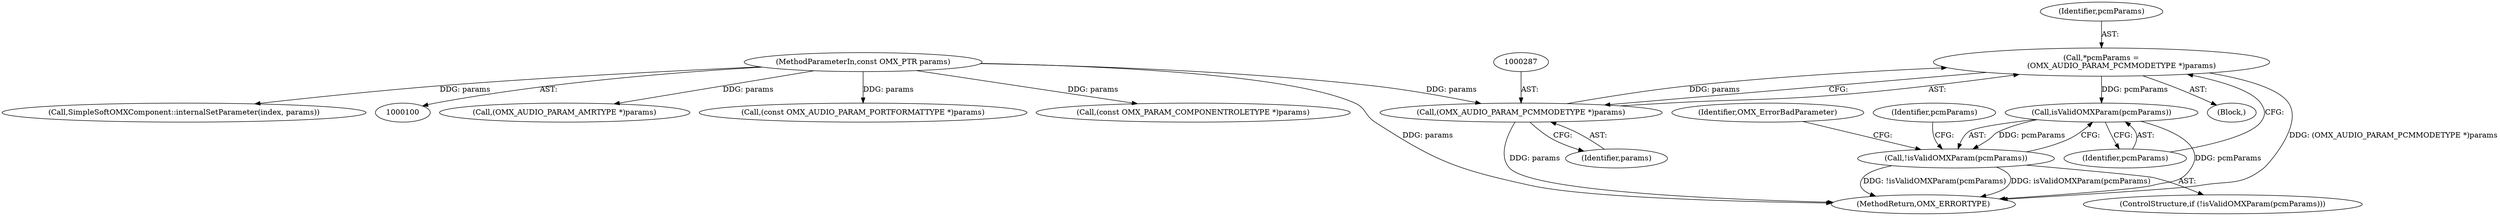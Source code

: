 digraph "0_Android_295c883fe3105b19bcd0f9e07d54c6b589fc5bff_9@pointer" {
"1000284" [label="(Call,*pcmParams =\n                 (OMX_AUDIO_PARAM_PCMMODETYPE *)params)"];
"1000286" [label="(Call,(OMX_AUDIO_PARAM_PCMMODETYPE *)params)"];
"1000102" [label="(MethodParameterIn,const OMX_PTR params)"];
"1000291" [label="(Call,isValidOMXParam(pcmParams))"];
"1000290" [label="(Call,!isValidOMXParam(pcmParams))"];
"1000205" [label="(Call,(OMX_AUDIO_PARAM_AMRTYPE *)params)"];
"1000289" [label="(ControlStructure,if (!isValidOMXParam(pcmParams)))"];
"1000292" [label="(Identifier,pcmParams)"];
"1000143" [label="(Call,(const OMX_AUDIO_PARAM_PORTFORMATTYPE *)params)"];
"1000295" [label="(Identifier,OMX_ErrorBadParameter)"];
"1000282" [label="(Block,)"];
"1000284" [label="(Call,*pcmParams =\n                 (OMX_AUDIO_PARAM_PCMMODETYPE *)params)"];
"1000329" [label="(MethodReturn,OMX_ERRORTYPE)"];
"1000285" [label="(Identifier,pcmParams)"];
"1000102" [label="(MethodParameterIn,const OMX_PTR params)"];
"1000112" [label="(Call,(const OMX_PARAM_COMPONENTROLETYPE *)params)"];
"1000286" [label="(Call,(OMX_AUDIO_PARAM_PCMMODETYPE *)params)"];
"1000290" [label="(Call,!isValidOMXParam(pcmParams))"];
"1000299" [label="(Identifier,pcmParams)"];
"1000291" [label="(Call,isValidOMXParam(pcmParams))"];
"1000288" [label="(Identifier,params)"];
"1000326" [label="(Call,SimpleSoftOMXComponent::internalSetParameter(index, params))"];
"1000284" -> "1000282"  [label="AST: "];
"1000284" -> "1000286"  [label="CFG: "];
"1000285" -> "1000284"  [label="AST: "];
"1000286" -> "1000284"  [label="AST: "];
"1000292" -> "1000284"  [label="CFG: "];
"1000284" -> "1000329"  [label="DDG: (OMX_AUDIO_PARAM_PCMMODETYPE *)params"];
"1000286" -> "1000284"  [label="DDG: params"];
"1000284" -> "1000291"  [label="DDG: pcmParams"];
"1000286" -> "1000288"  [label="CFG: "];
"1000287" -> "1000286"  [label="AST: "];
"1000288" -> "1000286"  [label="AST: "];
"1000286" -> "1000329"  [label="DDG: params"];
"1000102" -> "1000286"  [label="DDG: params"];
"1000102" -> "1000100"  [label="AST: "];
"1000102" -> "1000329"  [label="DDG: params"];
"1000102" -> "1000112"  [label="DDG: params"];
"1000102" -> "1000143"  [label="DDG: params"];
"1000102" -> "1000205"  [label="DDG: params"];
"1000102" -> "1000326"  [label="DDG: params"];
"1000291" -> "1000290"  [label="AST: "];
"1000291" -> "1000292"  [label="CFG: "];
"1000292" -> "1000291"  [label="AST: "];
"1000290" -> "1000291"  [label="CFG: "];
"1000291" -> "1000329"  [label="DDG: pcmParams"];
"1000291" -> "1000290"  [label="DDG: pcmParams"];
"1000290" -> "1000289"  [label="AST: "];
"1000295" -> "1000290"  [label="CFG: "];
"1000299" -> "1000290"  [label="CFG: "];
"1000290" -> "1000329"  [label="DDG: isValidOMXParam(pcmParams)"];
"1000290" -> "1000329"  [label="DDG: !isValidOMXParam(pcmParams)"];
}
